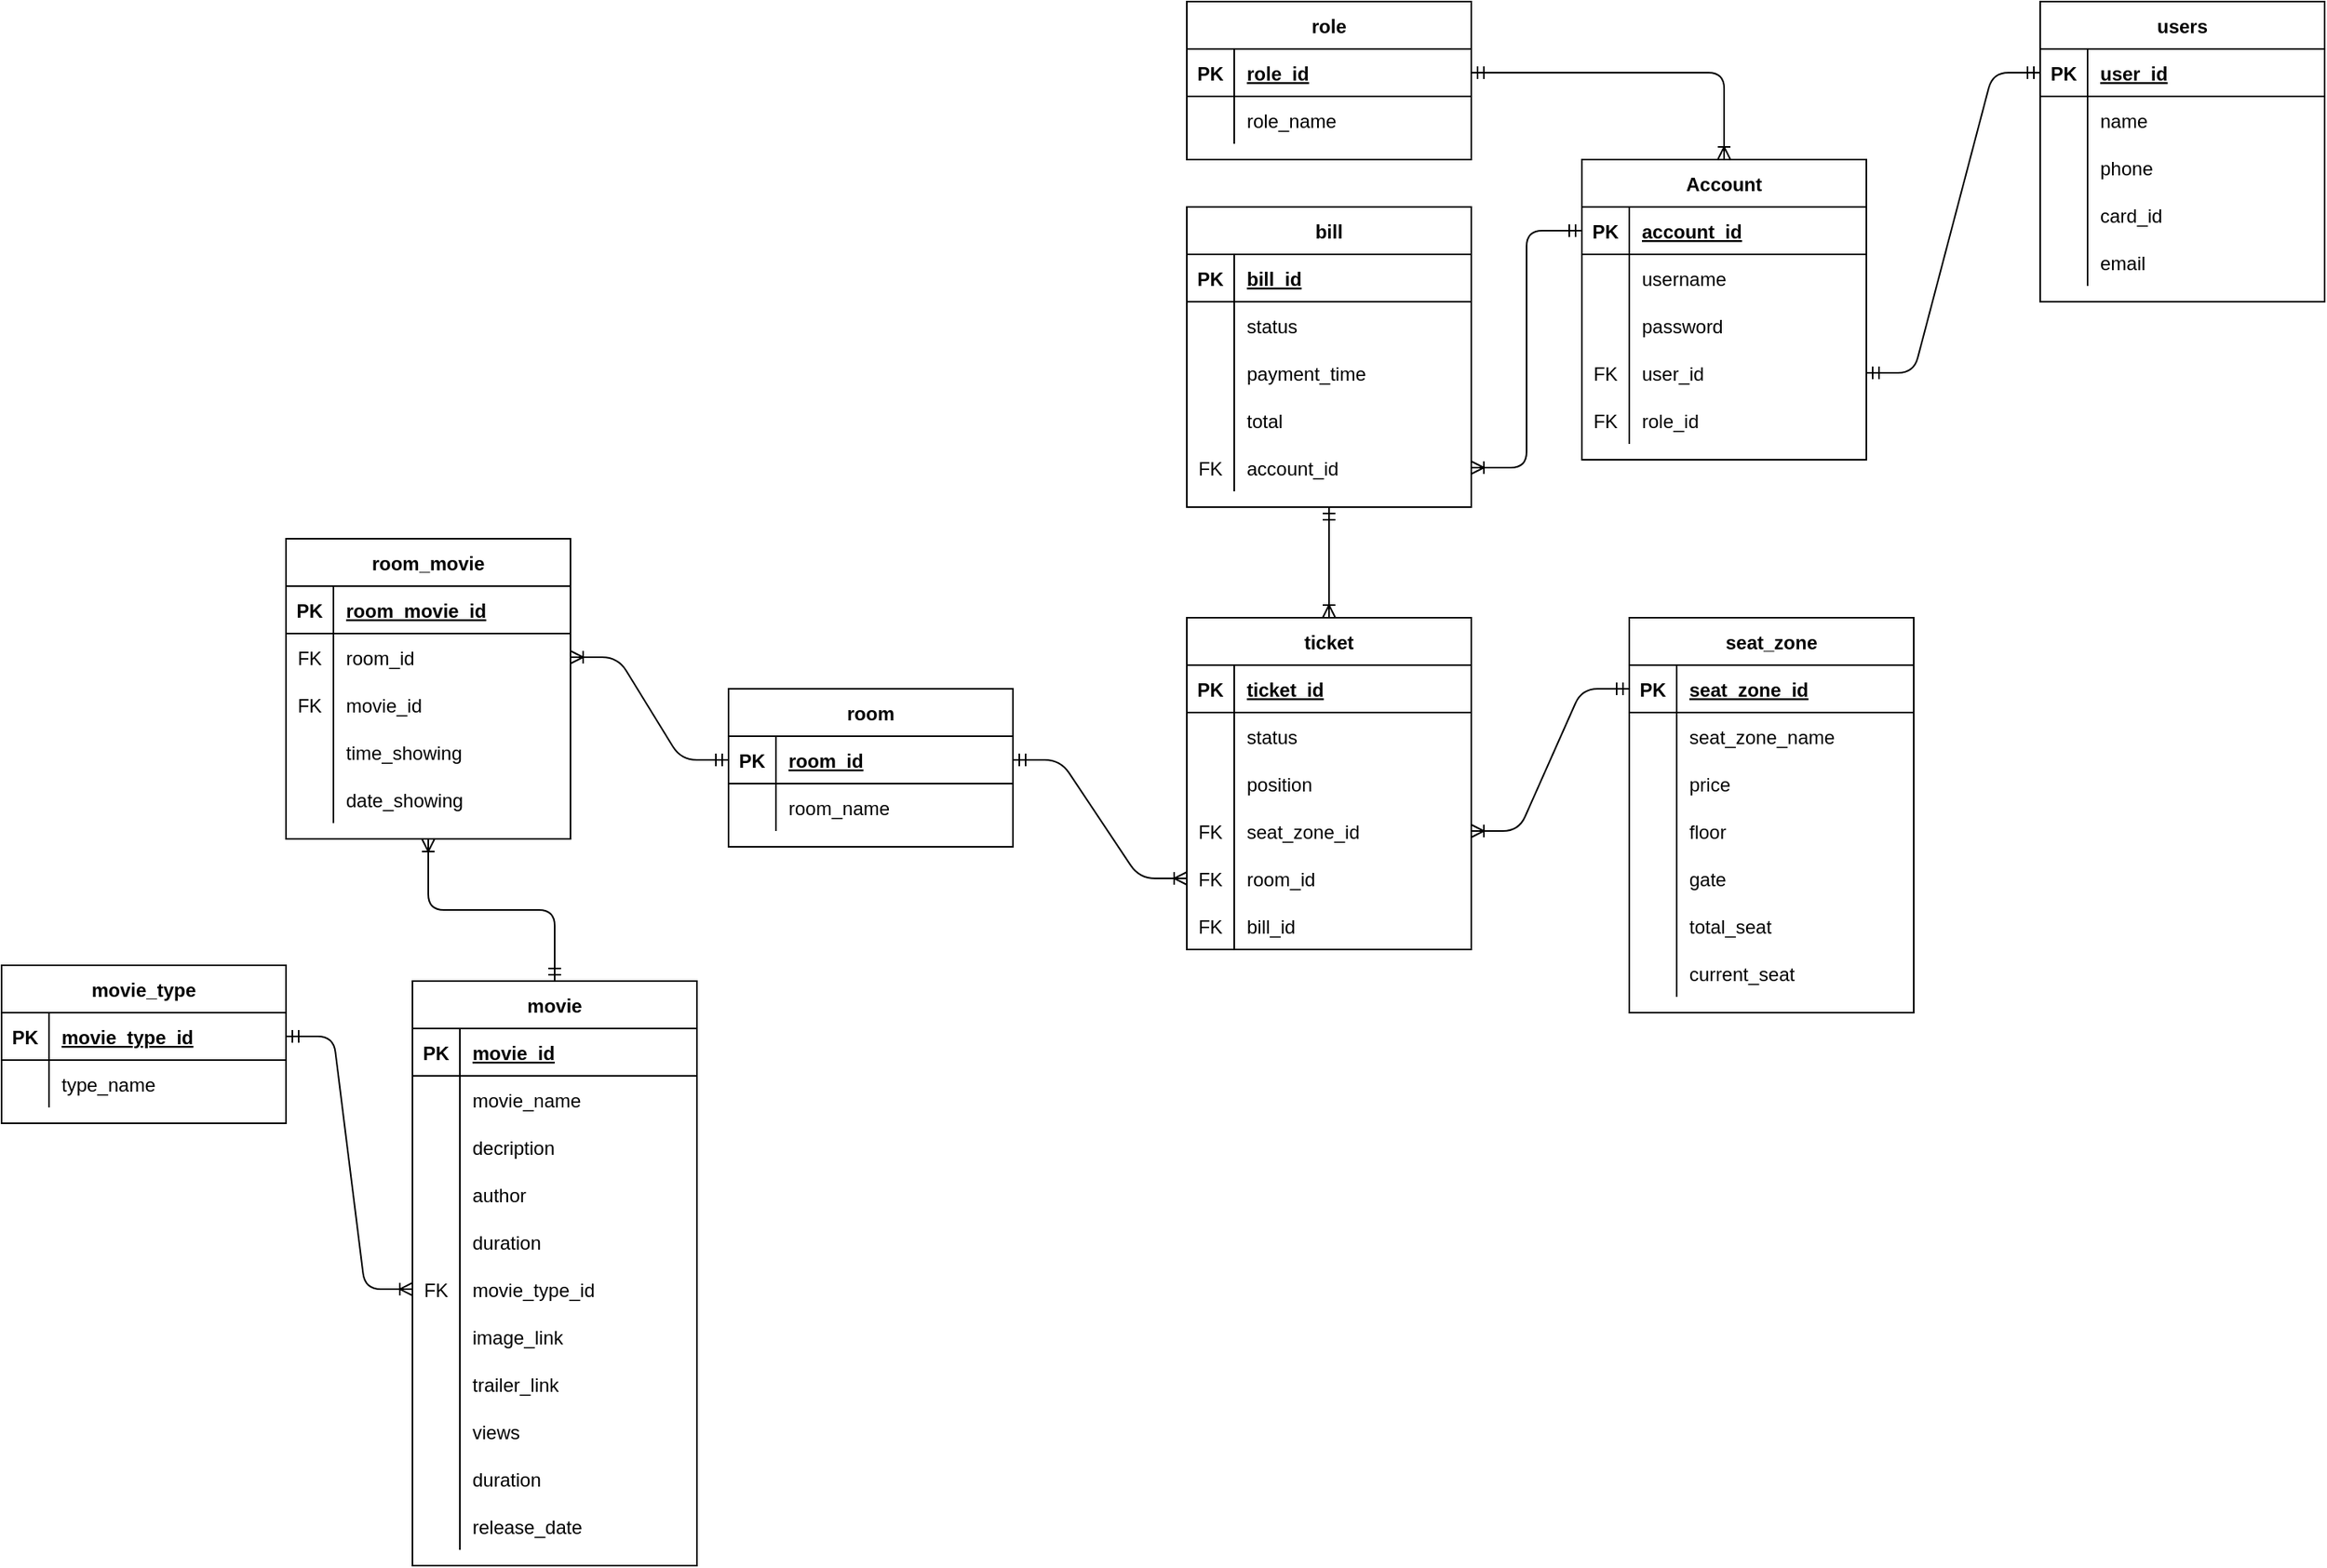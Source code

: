 <mxfile version="15.3.3" type="device"><diagram id="xOmMztRCmddSglODK2oC" name="Page-1"><mxGraphModel dx="2932" dy="1748" grid="1" gridSize="10" guides="1" tooltips="1" connect="1" arrows="1" fold="1" page="1" pageScale="1" pageWidth="827" pageHeight="1169" math="0" shadow="0"><root><mxCell id="0"/><mxCell id="1" parent="0"/><mxCell id="FkxK8zl2fIpJN4u4FaSf-1" value="Account" style="shape=table;startSize=30;container=1;collapsible=1;childLayout=tableLayout;fixedRows=1;rowLines=0;fontStyle=1;align=center;resizeLast=1;" parent="1" vertex="1"><mxGeometry x="90" y="-700" width="180" height="190" as="geometry"/></mxCell><mxCell id="FkxK8zl2fIpJN4u4FaSf-2" value="" style="shape=partialRectangle;collapsible=0;dropTarget=0;pointerEvents=0;fillColor=none;top=0;left=0;bottom=1;right=0;points=[[0,0.5],[1,0.5]];portConstraint=eastwest;" parent="FkxK8zl2fIpJN4u4FaSf-1" vertex="1"><mxGeometry y="30" width="180" height="30" as="geometry"/></mxCell><mxCell id="FkxK8zl2fIpJN4u4FaSf-3" value="PK" style="shape=partialRectangle;connectable=0;fillColor=none;top=0;left=0;bottom=0;right=0;fontStyle=1;overflow=hidden;" parent="FkxK8zl2fIpJN4u4FaSf-2" vertex="1"><mxGeometry width="30" height="30" as="geometry"><mxRectangle width="30" height="30" as="alternateBounds"/></mxGeometry></mxCell><mxCell id="FkxK8zl2fIpJN4u4FaSf-4" value="account_id" style="shape=partialRectangle;connectable=0;fillColor=none;top=0;left=0;bottom=0;right=0;align=left;spacingLeft=6;fontStyle=5;overflow=hidden;" parent="FkxK8zl2fIpJN4u4FaSf-2" vertex="1"><mxGeometry x="30" width="150" height="30" as="geometry"><mxRectangle width="150" height="30" as="alternateBounds"/></mxGeometry></mxCell><mxCell id="FkxK8zl2fIpJN4u4FaSf-5" value="" style="shape=partialRectangle;collapsible=0;dropTarget=0;pointerEvents=0;fillColor=none;top=0;left=0;bottom=0;right=0;points=[[0,0.5],[1,0.5]];portConstraint=eastwest;" parent="FkxK8zl2fIpJN4u4FaSf-1" vertex="1"><mxGeometry y="60" width="180" height="30" as="geometry"/></mxCell><mxCell id="FkxK8zl2fIpJN4u4FaSf-6" value="" style="shape=partialRectangle;connectable=0;fillColor=none;top=0;left=0;bottom=0;right=0;editable=1;overflow=hidden;" parent="FkxK8zl2fIpJN4u4FaSf-5" vertex="1"><mxGeometry width="30" height="30" as="geometry"><mxRectangle width="30" height="30" as="alternateBounds"/></mxGeometry></mxCell><mxCell id="FkxK8zl2fIpJN4u4FaSf-7" value="username" style="shape=partialRectangle;connectable=0;fillColor=none;top=0;left=0;bottom=0;right=0;align=left;spacingLeft=6;overflow=hidden;" parent="FkxK8zl2fIpJN4u4FaSf-5" vertex="1"><mxGeometry x="30" width="150" height="30" as="geometry"><mxRectangle width="150" height="30" as="alternateBounds"/></mxGeometry></mxCell><mxCell id="FkxK8zl2fIpJN4u4FaSf-8" value="" style="shape=partialRectangle;collapsible=0;dropTarget=0;pointerEvents=0;fillColor=none;top=0;left=0;bottom=0;right=0;points=[[0,0.5],[1,0.5]];portConstraint=eastwest;" parent="FkxK8zl2fIpJN4u4FaSf-1" vertex="1"><mxGeometry y="90" width="180" height="30" as="geometry"/></mxCell><mxCell id="FkxK8zl2fIpJN4u4FaSf-9" value="" style="shape=partialRectangle;connectable=0;fillColor=none;top=0;left=0;bottom=0;right=0;editable=1;overflow=hidden;" parent="FkxK8zl2fIpJN4u4FaSf-8" vertex="1"><mxGeometry width="30" height="30" as="geometry"><mxRectangle width="30" height="30" as="alternateBounds"/></mxGeometry></mxCell><mxCell id="FkxK8zl2fIpJN4u4FaSf-10" value="password" style="shape=partialRectangle;connectable=0;fillColor=none;top=0;left=0;bottom=0;right=0;align=left;spacingLeft=6;overflow=hidden;" parent="FkxK8zl2fIpJN4u4FaSf-8" vertex="1"><mxGeometry x="30" width="150" height="30" as="geometry"><mxRectangle width="150" height="30" as="alternateBounds"/></mxGeometry></mxCell><mxCell id="FkxK8zl2fIpJN4u4FaSf-11" value="" style="shape=partialRectangle;collapsible=0;dropTarget=0;pointerEvents=0;fillColor=none;top=0;left=0;bottom=0;right=0;points=[[0,0.5],[1,0.5]];portConstraint=eastwest;" parent="FkxK8zl2fIpJN4u4FaSf-1" vertex="1"><mxGeometry y="120" width="180" height="30" as="geometry"/></mxCell><mxCell id="FkxK8zl2fIpJN4u4FaSf-12" value="FK" style="shape=partialRectangle;connectable=0;fillColor=none;top=0;left=0;bottom=0;right=0;editable=1;overflow=hidden;" parent="FkxK8zl2fIpJN4u4FaSf-11" vertex="1"><mxGeometry width="30" height="30" as="geometry"><mxRectangle width="30" height="30" as="alternateBounds"/></mxGeometry></mxCell><mxCell id="FkxK8zl2fIpJN4u4FaSf-13" value="user_id" style="shape=partialRectangle;connectable=0;fillColor=none;top=0;left=0;bottom=0;right=0;align=left;spacingLeft=6;overflow=hidden;" parent="FkxK8zl2fIpJN4u4FaSf-11" vertex="1"><mxGeometry x="30" width="150" height="30" as="geometry"><mxRectangle width="150" height="30" as="alternateBounds"/></mxGeometry></mxCell><mxCell id="FkxK8zl2fIpJN4u4FaSf-51" value="" style="shape=partialRectangle;collapsible=0;dropTarget=0;pointerEvents=0;fillColor=none;top=0;left=0;bottom=0;right=0;points=[[0,0.5],[1,0.5]];portConstraint=eastwest;" parent="FkxK8zl2fIpJN4u4FaSf-1" vertex="1"><mxGeometry y="150" width="180" height="30" as="geometry"/></mxCell><mxCell id="FkxK8zl2fIpJN4u4FaSf-52" value="FK" style="shape=partialRectangle;connectable=0;fillColor=none;top=0;left=0;bottom=0;right=0;editable=1;overflow=hidden;" parent="FkxK8zl2fIpJN4u4FaSf-51" vertex="1"><mxGeometry width="30" height="30" as="geometry"><mxRectangle width="30" height="30" as="alternateBounds"/></mxGeometry></mxCell><mxCell id="FkxK8zl2fIpJN4u4FaSf-53" value="role_id" style="shape=partialRectangle;connectable=0;fillColor=none;top=0;left=0;bottom=0;right=0;align=left;spacingLeft=6;overflow=hidden;" parent="FkxK8zl2fIpJN4u4FaSf-51" vertex="1"><mxGeometry x="30" width="150" height="30" as="geometry"><mxRectangle width="150" height="30" as="alternateBounds"/></mxGeometry></mxCell><mxCell id="FkxK8zl2fIpJN4u4FaSf-14" value="users" style="shape=table;startSize=30;container=1;collapsible=1;childLayout=tableLayout;fixedRows=1;rowLines=0;fontStyle=1;align=center;resizeLast=1;" parent="1" vertex="1"><mxGeometry x="380" y="-800" width="180" height="190" as="geometry"/></mxCell><mxCell id="FkxK8zl2fIpJN4u4FaSf-15" value="" style="shape=partialRectangle;collapsible=0;dropTarget=0;pointerEvents=0;fillColor=none;top=0;left=0;bottom=1;right=0;points=[[0,0.5],[1,0.5]];portConstraint=eastwest;" parent="FkxK8zl2fIpJN4u4FaSf-14" vertex="1"><mxGeometry y="30" width="180" height="30" as="geometry"/></mxCell><mxCell id="FkxK8zl2fIpJN4u4FaSf-16" value="PK" style="shape=partialRectangle;connectable=0;fillColor=none;top=0;left=0;bottom=0;right=0;fontStyle=1;overflow=hidden;" parent="FkxK8zl2fIpJN4u4FaSf-15" vertex="1"><mxGeometry width="30" height="30" as="geometry"><mxRectangle width="30" height="30" as="alternateBounds"/></mxGeometry></mxCell><mxCell id="FkxK8zl2fIpJN4u4FaSf-17" value="user_id" style="shape=partialRectangle;connectable=0;fillColor=none;top=0;left=0;bottom=0;right=0;align=left;spacingLeft=6;fontStyle=5;overflow=hidden;" parent="FkxK8zl2fIpJN4u4FaSf-15" vertex="1"><mxGeometry x="30" width="150" height="30" as="geometry"><mxRectangle width="150" height="30" as="alternateBounds"/></mxGeometry></mxCell><mxCell id="FkxK8zl2fIpJN4u4FaSf-18" value="" style="shape=partialRectangle;collapsible=0;dropTarget=0;pointerEvents=0;fillColor=none;top=0;left=0;bottom=0;right=0;points=[[0,0.5],[1,0.5]];portConstraint=eastwest;" parent="FkxK8zl2fIpJN4u4FaSf-14" vertex="1"><mxGeometry y="60" width="180" height="30" as="geometry"/></mxCell><mxCell id="FkxK8zl2fIpJN4u4FaSf-19" value="" style="shape=partialRectangle;connectable=0;fillColor=none;top=0;left=0;bottom=0;right=0;editable=1;overflow=hidden;" parent="FkxK8zl2fIpJN4u4FaSf-18" vertex="1"><mxGeometry width="30" height="30" as="geometry"><mxRectangle width="30" height="30" as="alternateBounds"/></mxGeometry></mxCell><mxCell id="FkxK8zl2fIpJN4u4FaSf-20" value="name" style="shape=partialRectangle;connectable=0;fillColor=none;top=0;left=0;bottom=0;right=0;align=left;spacingLeft=6;overflow=hidden;" parent="FkxK8zl2fIpJN4u4FaSf-18" vertex="1"><mxGeometry x="30" width="150" height="30" as="geometry"><mxRectangle width="150" height="30" as="alternateBounds"/></mxGeometry></mxCell><mxCell id="FkxK8zl2fIpJN4u4FaSf-21" value="" style="shape=partialRectangle;collapsible=0;dropTarget=0;pointerEvents=0;fillColor=none;top=0;left=0;bottom=0;right=0;points=[[0,0.5],[1,0.5]];portConstraint=eastwest;" parent="FkxK8zl2fIpJN4u4FaSf-14" vertex="1"><mxGeometry y="90" width="180" height="30" as="geometry"/></mxCell><mxCell id="FkxK8zl2fIpJN4u4FaSf-22" value="" style="shape=partialRectangle;connectable=0;fillColor=none;top=0;left=0;bottom=0;right=0;editable=1;overflow=hidden;" parent="FkxK8zl2fIpJN4u4FaSf-21" vertex="1"><mxGeometry width="30" height="30" as="geometry"><mxRectangle width="30" height="30" as="alternateBounds"/></mxGeometry></mxCell><mxCell id="FkxK8zl2fIpJN4u4FaSf-23" value="phone" style="shape=partialRectangle;connectable=0;fillColor=none;top=0;left=0;bottom=0;right=0;align=left;spacingLeft=6;overflow=hidden;" parent="FkxK8zl2fIpJN4u4FaSf-21" vertex="1"><mxGeometry x="30" width="150" height="30" as="geometry"><mxRectangle width="150" height="30" as="alternateBounds"/></mxGeometry></mxCell><mxCell id="FkxK8zl2fIpJN4u4FaSf-24" value="" style="shape=partialRectangle;collapsible=0;dropTarget=0;pointerEvents=0;fillColor=none;top=0;left=0;bottom=0;right=0;points=[[0,0.5],[1,0.5]];portConstraint=eastwest;" parent="FkxK8zl2fIpJN4u4FaSf-14" vertex="1"><mxGeometry y="120" width="180" height="30" as="geometry"/></mxCell><mxCell id="FkxK8zl2fIpJN4u4FaSf-25" value="" style="shape=partialRectangle;connectable=0;fillColor=none;top=0;left=0;bottom=0;right=0;editable=1;overflow=hidden;" parent="FkxK8zl2fIpJN4u4FaSf-24" vertex="1"><mxGeometry width="30" height="30" as="geometry"><mxRectangle width="30" height="30" as="alternateBounds"/></mxGeometry></mxCell><mxCell id="FkxK8zl2fIpJN4u4FaSf-26" value="card_id" style="shape=partialRectangle;connectable=0;fillColor=none;top=0;left=0;bottom=0;right=0;align=left;spacingLeft=6;overflow=hidden;" parent="FkxK8zl2fIpJN4u4FaSf-24" vertex="1"><mxGeometry x="30" width="150" height="30" as="geometry"><mxRectangle width="150" height="30" as="alternateBounds"/></mxGeometry></mxCell><mxCell id="FkxK8zl2fIpJN4u4FaSf-27" value="" style="shape=partialRectangle;collapsible=0;dropTarget=0;pointerEvents=0;fillColor=none;top=0;left=0;bottom=0;right=0;points=[[0,0.5],[1,0.5]];portConstraint=eastwest;" parent="FkxK8zl2fIpJN4u4FaSf-14" vertex="1"><mxGeometry y="150" width="180" height="30" as="geometry"/></mxCell><mxCell id="FkxK8zl2fIpJN4u4FaSf-28" value="" style="shape=partialRectangle;connectable=0;fillColor=none;top=0;left=0;bottom=0;right=0;editable=1;overflow=hidden;" parent="FkxK8zl2fIpJN4u4FaSf-27" vertex="1"><mxGeometry width="30" height="30" as="geometry"><mxRectangle width="30" height="30" as="alternateBounds"/></mxGeometry></mxCell><mxCell id="FkxK8zl2fIpJN4u4FaSf-29" value="email" style="shape=partialRectangle;connectable=0;fillColor=none;top=0;left=0;bottom=0;right=0;align=left;spacingLeft=6;overflow=hidden;" parent="FkxK8zl2fIpJN4u4FaSf-27" vertex="1"><mxGeometry x="30" width="150" height="30" as="geometry"><mxRectangle width="150" height="30" as="alternateBounds"/></mxGeometry></mxCell><mxCell id="FkxK8zl2fIpJN4u4FaSf-36" value="role" style="shape=table;startSize=30;container=1;collapsible=1;childLayout=tableLayout;fixedRows=1;rowLines=0;fontStyle=1;align=center;resizeLast=1;" parent="1" vertex="1"><mxGeometry x="-160" y="-800" width="180" height="100" as="geometry"/></mxCell><mxCell id="FkxK8zl2fIpJN4u4FaSf-37" value="" style="shape=partialRectangle;collapsible=0;dropTarget=0;pointerEvents=0;fillColor=none;top=0;left=0;bottom=1;right=0;points=[[0,0.5],[1,0.5]];portConstraint=eastwest;" parent="FkxK8zl2fIpJN4u4FaSf-36" vertex="1"><mxGeometry y="30" width="180" height="30" as="geometry"/></mxCell><mxCell id="FkxK8zl2fIpJN4u4FaSf-38" value="PK" style="shape=partialRectangle;connectable=0;fillColor=none;top=0;left=0;bottom=0;right=0;fontStyle=1;overflow=hidden;" parent="FkxK8zl2fIpJN4u4FaSf-37" vertex="1"><mxGeometry width="30" height="30" as="geometry"><mxRectangle width="30" height="30" as="alternateBounds"/></mxGeometry></mxCell><mxCell id="FkxK8zl2fIpJN4u4FaSf-39" value="role_id" style="shape=partialRectangle;connectable=0;fillColor=none;top=0;left=0;bottom=0;right=0;align=left;spacingLeft=6;fontStyle=5;overflow=hidden;" parent="FkxK8zl2fIpJN4u4FaSf-37" vertex="1"><mxGeometry x="30" width="150" height="30" as="geometry"><mxRectangle width="150" height="30" as="alternateBounds"/></mxGeometry></mxCell><mxCell id="FkxK8zl2fIpJN4u4FaSf-40" value="" style="shape=partialRectangle;collapsible=0;dropTarget=0;pointerEvents=0;fillColor=none;top=0;left=0;bottom=0;right=0;points=[[0,0.5],[1,0.5]];portConstraint=eastwest;" parent="FkxK8zl2fIpJN4u4FaSf-36" vertex="1"><mxGeometry y="60" width="180" height="30" as="geometry"/></mxCell><mxCell id="FkxK8zl2fIpJN4u4FaSf-41" value="" style="shape=partialRectangle;connectable=0;fillColor=none;top=0;left=0;bottom=0;right=0;editable=1;overflow=hidden;" parent="FkxK8zl2fIpJN4u4FaSf-40" vertex="1"><mxGeometry width="30" height="30" as="geometry"><mxRectangle width="30" height="30" as="alternateBounds"/></mxGeometry></mxCell><mxCell id="FkxK8zl2fIpJN4u4FaSf-42" value="role_name" style="shape=partialRectangle;connectable=0;fillColor=none;top=0;left=0;bottom=0;right=0;align=left;spacingLeft=6;overflow=hidden;" parent="FkxK8zl2fIpJN4u4FaSf-40" vertex="1"><mxGeometry x="30" width="150" height="30" as="geometry"><mxRectangle width="150" height="30" as="alternateBounds"/></mxGeometry></mxCell><mxCell id="FkxK8zl2fIpJN4u4FaSf-49" value="" style="edgeStyle=entityRelationEdgeStyle;fontSize=12;html=1;endArrow=ERmandOne;startArrow=ERmandOne;exitX=1;exitY=0.5;exitDx=0;exitDy=0;entryX=0;entryY=0.5;entryDx=0;entryDy=0;" parent="1" source="FkxK8zl2fIpJN4u4FaSf-11" target="FkxK8zl2fIpJN4u4FaSf-15" edge="1"><mxGeometry width="100" height="100" relative="1" as="geometry"><mxPoint x="360" y="-430" as="sourcePoint"/><mxPoint x="460" y="-530" as="targetPoint"/></mxGeometry></mxCell><mxCell id="FkxK8zl2fIpJN4u4FaSf-50" value="" style="edgeStyle=orthogonalEdgeStyle;fontSize=12;html=1;endArrow=ERoneToMany;startArrow=ERmandOne;exitX=1;exitY=0.5;exitDx=0;exitDy=0;entryX=0.5;entryY=0;entryDx=0;entryDy=0;" parent="1" source="FkxK8zl2fIpJN4u4FaSf-37" target="FkxK8zl2fIpJN4u4FaSf-1" edge="1"><mxGeometry width="100" height="100" relative="1" as="geometry"><mxPoint x="360" y="-430" as="sourcePoint"/><mxPoint x="240" y="-470" as="targetPoint"/></mxGeometry></mxCell><mxCell id="FkxK8zl2fIpJN4u4FaSf-54" value="ticket" style="shape=table;startSize=30;container=1;collapsible=1;childLayout=tableLayout;fixedRows=1;rowLines=0;fontStyle=1;align=center;resizeLast=1;" parent="1" vertex="1"><mxGeometry x="-160" y="-410" width="180" height="210" as="geometry"/></mxCell><mxCell id="FkxK8zl2fIpJN4u4FaSf-55" value="" style="shape=partialRectangle;collapsible=0;dropTarget=0;pointerEvents=0;fillColor=none;top=0;left=0;bottom=1;right=0;points=[[0,0.5],[1,0.5]];portConstraint=eastwest;" parent="FkxK8zl2fIpJN4u4FaSf-54" vertex="1"><mxGeometry y="30" width="180" height="30" as="geometry"/></mxCell><mxCell id="FkxK8zl2fIpJN4u4FaSf-56" value="PK" style="shape=partialRectangle;connectable=0;fillColor=none;top=0;left=0;bottom=0;right=0;fontStyle=1;overflow=hidden;" parent="FkxK8zl2fIpJN4u4FaSf-55" vertex="1"><mxGeometry width="30" height="30" as="geometry"><mxRectangle width="30" height="30" as="alternateBounds"/></mxGeometry></mxCell><mxCell id="FkxK8zl2fIpJN4u4FaSf-57" value="ticket_id" style="shape=partialRectangle;connectable=0;fillColor=none;top=0;left=0;bottom=0;right=0;align=left;spacingLeft=6;fontStyle=5;overflow=hidden;" parent="FkxK8zl2fIpJN4u4FaSf-55" vertex="1"><mxGeometry x="30" width="150" height="30" as="geometry"><mxRectangle width="150" height="30" as="alternateBounds"/></mxGeometry></mxCell><mxCell id="FkxK8zl2fIpJN4u4FaSf-76" value="" style="shape=partialRectangle;collapsible=0;dropTarget=0;pointerEvents=0;fillColor=none;top=0;left=0;bottom=0;right=0;points=[[0,0.5],[1,0.5]];portConstraint=eastwest;" parent="FkxK8zl2fIpJN4u4FaSf-54" vertex="1"><mxGeometry y="60" width="180" height="30" as="geometry"/></mxCell><mxCell id="FkxK8zl2fIpJN4u4FaSf-77" value="" style="shape=partialRectangle;connectable=0;fillColor=none;top=0;left=0;bottom=0;right=0;editable=1;overflow=hidden;" parent="FkxK8zl2fIpJN4u4FaSf-76" vertex="1"><mxGeometry width="30" height="30" as="geometry"><mxRectangle width="30" height="30" as="alternateBounds"/></mxGeometry></mxCell><mxCell id="FkxK8zl2fIpJN4u4FaSf-78" value="status" style="shape=partialRectangle;connectable=0;fillColor=none;top=0;left=0;bottom=0;right=0;align=left;spacingLeft=6;overflow=hidden;" parent="FkxK8zl2fIpJN4u4FaSf-76" vertex="1"><mxGeometry x="30" width="150" height="30" as="geometry"><mxRectangle width="150" height="30" as="alternateBounds"/></mxGeometry></mxCell><mxCell id="e82KjsLHFZJ4X0AuKnfO-4" value="" style="shape=partialRectangle;collapsible=0;dropTarget=0;pointerEvents=0;fillColor=none;top=0;left=0;bottom=0;right=0;points=[[0,0.5],[1,0.5]];portConstraint=eastwest;" parent="FkxK8zl2fIpJN4u4FaSf-54" vertex="1"><mxGeometry y="90" width="180" height="30" as="geometry"/></mxCell><mxCell id="e82KjsLHFZJ4X0AuKnfO-5" value="" style="shape=partialRectangle;connectable=0;fillColor=none;top=0;left=0;bottom=0;right=0;editable=1;overflow=hidden;" parent="e82KjsLHFZJ4X0AuKnfO-4" vertex="1"><mxGeometry width="30" height="30" as="geometry"><mxRectangle width="30" height="30" as="alternateBounds"/></mxGeometry></mxCell><mxCell id="e82KjsLHFZJ4X0AuKnfO-6" value="position" style="shape=partialRectangle;connectable=0;fillColor=none;top=0;left=0;bottom=0;right=0;align=left;spacingLeft=6;overflow=hidden;" parent="e82KjsLHFZJ4X0AuKnfO-4" vertex="1"><mxGeometry x="30" width="150" height="30" as="geometry"><mxRectangle width="150" height="30" as="alternateBounds"/></mxGeometry></mxCell><mxCell id="FkxK8zl2fIpJN4u4FaSf-79" value="" style="shape=partialRectangle;collapsible=0;dropTarget=0;pointerEvents=0;fillColor=none;top=0;left=0;bottom=0;right=0;points=[[0,0.5],[1,0.5]];portConstraint=eastwest;" parent="FkxK8zl2fIpJN4u4FaSf-54" vertex="1"><mxGeometry y="120" width="180" height="30" as="geometry"/></mxCell><mxCell id="FkxK8zl2fIpJN4u4FaSf-80" value="FK" style="shape=partialRectangle;connectable=0;fillColor=none;top=0;left=0;bottom=0;right=0;editable=1;overflow=hidden;" parent="FkxK8zl2fIpJN4u4FaSf-79" vertex="1"><mxGeometry width="30" height="30" as="geometry"><mxRectangle width="30" height="30" as="alternateBounds"/></mxGeometry></mxCell><mxCell id="FkxK8zl2fIpJN4u4FaSf-81" value="seat_zone_id" style="shape=partialRectangle;connectable=0;fillColor=none;top=0;left=0;bottom=0;right=0;align=left;spacingLeft=6;overflow=hidden;" parent="FkxK8zl2fIpJN4u4FaSf-79" vertex="1"><mxGeometry x="30" width="150" height="30" as="geometry"><mxRectangle width="150" height="30" as="alternateBounds"/></mxGeometry></mxCell><mxCell id="FkxK8zl2fIpJN4u4FaSf-194" value="" style="shape=partialRectangle;collapsible=0;dropTarget=0;pointerEvents=0;fillColor=none;top=0;left=0;bottom=0;right=0;points=[[0,0.5],[1,0.5]];portConstraint=eastwest;" parent="FkxK8zl2fIpJN4u4FaSf-54" vertex="1"><mxGeometry y="150" width="180" height="30" as="geometry"/></mxCell><mxCell id="FkxK8zl2fIpJN4u4FaSf-195" value="FK" style="shape=partialRectangle;connectable=0;fillColor=none;top=0;left=0;bottom=0;right=0;editable=1;overflow=hidden;" parent="FkxK8zl2fIpJN4u4FaSf-194" vertex="1"><mxGeometry width="30" height="30" as="geometry"><mxRectangle width="30" height="30" as="alternateBounds"/></mxGeometry></mxCell><mxCell id="FkxK8zl2fIpJN4u4FaSf-196" value="room_id" style="shape=partialRectangle;connectable=0;fillColor=none;top=0;left=0;bottom=0;right=0;align=left;spacingLeft=6;overflow=hidden;" parent="FkxK8zl2fIpJN4u4FaSf-194" vertex="1"><mxGeometry x="30" width="150" height="30" as="geometry"><mxRectangle width="150" height="30" as="alternateBounds"/></mxGeometry></mxCell><mxCell id="FkxK8zl2fIpJN4u4FaSf-242" value="" style="shape=partialRectangle;collapsible=0;dropTarget=0;pointerEvents=0;fillColor=none;top=0;left=0;bottom=0;right=0;points=[[0,0.5],[1,0.5]];portConstraint=eastwest;" parent="FkxK8zl2fIpJN4u4FaSf-54" vertex="1"><mxGeometry y="180" width="180" height="30" as="geometry"/></mxCell><mxCell id="FkxK8zl2fIpJN4u4FaSf-243" value="FK" style="shape=partialRectangle;connectable=0;fillColor=none;top=0;left=0;bottom=0;right=0;editable=1;overflow=hidden;" parent="FkxK8zl2fIpJN4u4FaSf-242" vertex="1"><mxGeometry width="30" height="30" as="geometry"><mxRectangle width="30" height="30" as="alternateBounds"/></mxGeometry></mxCell><mxCell id="FkxK8zl2fIpJN4u4FaSf-244" value="bill_id" style="shape=partialRectangle;connectable=0;fillColor=none;top=0;left=0;bottom=0;right=0;align=left;spacingLeft=6;overflow=hidden;" parent="FkxK8zl2fIpJN4u4FaSf-242" vertex="1"><mxGeometry x="30" width="150" height="30" as="geometry"><mxRectangle width="150" height="30" as="alternateBounds"/></mxGeometry></mxCell><mxCell id="FkxK8zl2fIpJN4u4FaSf-99" value="seat_zone" style="shape=table;startSize=30;container=1;collapsible=1;childLayout=tableLayout;fixedRows=1;rowLines=0;fontStyle=1;align=center;resizeLast=1;" parent="1" vertex="1"><mxGeometry x="120" y="-410" width="180" height="250" as="geometry"/></mxCell><mxCell id="FkxK8zl2fIpJN4u4FaSf-100" value="" style="shape=partialRectangle;collapsible=0;dropTarget=0;pointerEvents=0;fillColor=none;top=0;left=0;bottom=1;right=0;points=[[0,0.5],[1,0.5]];portConstraint=eastwest;" parent="FkxK8zl2fIpJN4u4FaSf-99" vertex="1"><mxGeometry y="30" width="180" height="30" as="geometry"/></mxCell><mxCell id="FkxK8zl2fIpJN4u4FaSf-101" value="PK" style="shape=partialRectangle;connectable=0;fillColor=none;top=0;left=0;bottom=0;right=0;fontStyle=1;overflow=hidden;" parent="FkxK8zl2fIpJN4u4FaSf-100" vertex="1"><mxGeometry width="30" height="30" as="geometry"><mxRectangle width="30" height="30" as="alternateBounds"/></mxGeometry></mxCell><mxCell id="FkxK8zl2fIpJN4u4FaSf-102" value="seat_zone_id" style="shape=partialRectangle;connectable=0;fillColor=none;top=0;left=0;bottom=0;right=0;align=left;spacingLeft=6;fontStyle=5;overflow=hidden;" parent="FkxK8zl2fIpJN4u4FaSf-100" vertex="1"><mxGeometry x="30" width="150" height="30" as="geometry"><mxRectangle width="150" height="30" as="alternateBounds"/></mxGeometry></mxCell><mxCell id="FkxK8zl2fIpJN4u4FaSf-103" value="" style="shape=partialRectangle;collapsible=0;dropTarget=0;pointerEvents=0;fillColor=none;top=0;left=0;bottom=0;right=0;points=[[0,0.5],[1,0.5]];portConstraint=eastwest;" parent="FkxK8zl2fIpJN4u4FaSf-99" vertex="1"><mxGeometry y="60" width="180" height="30" as="geometry"/></mxCell><mxCell id="FkxK8zl2fIpJN4u4FaSf-104" value="" style="shape=partialRectangle;connectable=0;fillColor=none;top=0;left=0;bottom=0;right=0;editable=1;overflow=hidden;" parent="FkxK8zl2fIpJN4u4FaSf-103" vertex="1"><mxGeometry width="30" height="30" as="geometry"><mxRectangle width="30" height="30" as="alternateBounds"/></mxGeometry></mxCell><mxCell id="FkxK8zl2fIpJN4u4FaSf-105" value="seat_zone_name" style="shape=partialRectangle;connectable=0;fillColor=none;top=0;left=0;bottom=0;right=0;align=left;spacingLeft=6;overflow=hidden;" parent="FkxK8zl2fIpJN4u4FaSf-103" vertex="1"><mxGeometry x="30" width="150" height="30" as="geometry"><mxRectangle width="150" height="30" as="alternateBounds"/></mxGeometry></mxCell><mxCell id="FkxK8zl2fIpJN4u4FaSf-134" value="" style="shape=partialRectangle;collapsible=0;dropTarget=0;pointerEvents=0;fillColor=none;top=0;left=0;bottom=0;right=0;points=[[0,0.5],[1,0.5]];portConstraint=eastwest;" parent="FkxK8zl2fIpJN4u4FaSf-99" vertex="1"><mxGeometry y="90" width="180" height="30" as="geometry"/></mxCell><mxCell id="FkxK8zl2fIpJN4u4FaSf-135" value="" style="shape=partialRectangle;connectable=0;fillColor=none;top=0;left=0;bottom=0;right=0;editable=1;overflow=hidden;" parent="FkxK8zl2fIpJN4u4FaSf-134" vertex="1"><mxGeometry width="30" height="30" as="geometry"><mxRectangle width="30" height="30" as="alternateBounds"/></mxGeometry></mxCell><mxCell id="FkxK8zl2fIpJN4u4FaSf-136" value="price" style="shape=partialRectangle;connectable=0;fillColor=none;top=0;left=0;bottom=0;right=0;align=left;spacingLeft=6;overflow=hidden;" parent="FkxK8zl2fIpJN4u4FaSf-134" vertex="1"><mxGeometry x="30" width="150" height="30" as="geometry"><mxRectangle width="150" height="30" as="alternateBounds"/></mxGeometry></mxCell><mxCell id="FkxK8zl2fIpJN4u4FaSf-137" value="" style="shape=partialRectangle;collapsible=0;dropTarget=0;pointerEvents=0;fillColor=none;top=0;left=0;bottom=0;right=0;points=[[0,0.5],[1,0.5]];portConstraint=eastwest;" parent="FkxK8zl2fIpJN4u4FaSf-99" vertex="1"><mxGeometry y="120" width="180" height="30" as="geometry"/></mxCell><mxCell id="FkxK8zl2fIpJN4u4FaSf-138" value="" style="shape=partialRectangle;connectable=0;fillColor=none;top=0;left=0;bottom=0;right=0;editable=1;overflow=hidden;" parent="FkxK8zl2fIpJN4u4FaSf-137" vertex="1"><mxGeometry width="30" height="30" as="geometry"><mxRectangle width="30" height="30" as="alternateBounds"/></mxGeometry></mxCell><mxCell id="FkxK8zl2fIpJN4u4FaSf-139" value="floor" style="shape=partialRectangle;connectable=0;fillColor=none;top=0;left=0;bottom=0;right=0;align=left;spacingLeft=6;overflow=hidden;" parent="FkxK8zl2fIpJN4u4FaSf-137" vertex="1"><mxGeometry x="30" width="150" height="30" as="geometry"><mxRectangle width="150" height="30" as="alternateBounds"/></mxGeometry></mxCell><mxCell id="FkxK8zl2fIpJN4u4FaSf-140" value="" style="shape=partialRectangle;collapsible=0;dropTarget=0;pointerEvents=0;fillColor=none;top=0;left=0;bottom=0;right=0;points=[[0,0.5],[1,0.5]];portConstraint=eastwest;" parent="FkxK8zl2fIpJN4u4FaSf-99" vertex="1"><mxGeometry y="150" width="180" height="30" as="geometry"/></mxCell><mxCell id="FkxK8zl2fIpJN4u4FaSf-141" value="" style="shape=partialRectangle;connectable=0;fillColor=none;top=0;left=0;bottom=0;right=0;editable=1;overflow=hidden;" parent="FkxK8zl2fIpJN4u4FaSf-140" vertex="1"><mxGeometry width="30" height="30" as="geometry"><mxRectangle width="30" height="30" as="alternateBounds"/></mxGeometry></mxCell><mxCell id="FkxK8zl2fIpJN4u4FaSf-142" value="gate" style="shape=partialRectangle;connectable=0;fillColor=none;top=0;left=0;bottom=0;right=0;align=left;spacingLeft=6;overflow=hidden;" parent="FkxK8zl2fIpJN4u4FaSf-140" vertex="1"><mxGeometry x="30" width="150" height="30" as="geometry"><mxRectangle width="150" height="30" as="alternateBounds"/></mxGeometry></mxCell><mxCell id="FkxK8zl2fIpJN4u4FaSf-143" value="" style="shape=partialRectangle;collapsible=0;dropTarget=0;pointerEvents=0;fillColor=none;top=0;left=0;bottom=0;right=0;points=[[0,0.5],[1,0.5]];portConstraint=eastwest;" parent="FkxK8zl2fIpJN4u4FaSf-99" vertex="1"><mxGeometry y="180" width="180" height="30" as="geometry"/></mxCell><mxCell id="FkxK8zl2fIpJN4u4FaSf-144" value="" style="shape=partialRectangle;connectable=0;fillColor=none;top=0;left=0;bottom=0;right=0;editable=1;overflow=hidden;" parent="FkxK8zl2fIpJN4u4FaSf-143" vertex="1"><mxGeometry width="30" height="30" as="geometry"><mxRectangle width="30" height="30" as="alternateBounds"/></mxGeometry></mxCell><mxCell id="FkxK8zl2fIpJN4u4FaSf-145" value="total_seat" style="shape=partialRectangle;connectable=0;fillColor=none;top=0;left=0;bottom=0;right=0;align=left;spacingLeft=6;overflow=hidden;" parent="FkxK8zl2fIpJN4u4FaSf-143" vertex="1"><mxGeometry x="30" width="150" height="30" as="geometry"><mxRectangle width="150" height="30" as="alternateBounds"/></mxGeometry></mxCell><mxCell id="FkxK8zl2fIpJN4u4FaSf-146" value="" style="shape=partialRectangle;collapsible=0;dropTarget=0;pointerEvents=0;fillColor=none;top=0;left=0;bottom=0;right=0;points=[[0,0.5],[1,0.5]];portConstraint=eastwest;" parent="FkxK8zl2fIpJN4u4FaSf-99" vertex="1"><mxGeometry y="210" width="180" height="30" as="geometry"/></mxCell><mxCell id="FkxK8zl2fIpJN4u4FaSf-147" value="" style="shape=partialRectangle;connectable=0;fillColor=none;top=0;left=0;bottom=0;right=0;editable=1;overflow=hidden;" parent="FkxK8zl2fIpJN4u4FaSf-146" vertex="1"><mxGeometry width="30" height="30" as="geometry"><mxRectangle width="30" height="30" as="alternateBounds"/></mxGeometry></mxCell><mxCell id="FkxK8zl2fIpJN4u4FaSf-148" value="current_seat" style="shape=partialRectangle;connectable=0;fillColor=none;top=0;left=0;bottom=0;right=0;align=left;spacingLeft=6;overflow=hidden;" parent="FkxK8zl2fIpJN4u4FaSf-146" vertex="1"><mxGeometry x="30" width="150" height="30" as="geometry"><mxRectangle width="150" height="30" as="alternateBounds"/></mxGeometry></mxCell><mxCell id="FkxK8zl2fIpJN4u4FaSf-153" value="movie" style="shape=table;startSize=30;container=1;collapsible=1;childLayout=tableLayout;fixedRows=1;rowLines=0;fontStyle=1;align=center;resizeLast=1;" parent="1" vertex="1"><mxGeometry x="-650" y="-180" width="180" height="370" as="geometry"/></mxCell><mxCell id="FkxK8zl2fIpJN4u4FaSf-154" value="" style="shape=partialRectangle;collapsible=0;dropTarget=0;pointerEvents=0;fillColor=none;top=0;left=0;bottom=1;right=0;points=[[0,0.5],[1,0.5]];portConstraint=eastwest;" parent="FkxK8zl2fIpJN4u4FaSf-153" vertex="1"><mxGeometry y="30" width="180" height="30" as="geometry"/></mxCell><mxCell id="FkxK8zl2fIpJN4u4FaSf-155" value="PK" style="shape=partialRectangle;connectable=0;fillColor=none;top=0;left=0;bottom=0;right=0;fontStyle=1;overflow=hidden;" parent="FkxK8zl2fIpJN4u4FaSf-154" vertex="1"><mxGeometry width="30" height="30" as="geometry"><mxRectangle width="30" height="30" as="alternateBounds"/></mxGeometry></mxCell><mxCell id="FkxK8zl2fIpJN4u4FaSf-156" value="movie_id" style="shape=partialRectangle;connectable=0;fillColor=none;top=0;left=0;bottom=0;right=0;align=left;spacingLeft=6;fontStyle=5;overflow=hidden;" parent="FkxK8zl2fIpJN4u4FaSf-154" vertex="1"><mxGeometry x="30" width="150" height="30" as="geometry"><mxRectangle width="150" height="30" as="alternateBounds"/></mxGeometry></mxCell><mxCell id="FkxK8zl2fIpJN4u4FaSf-157" value="" style="shape=partialRectangle;collapsible=0;dropTarget=0;pointerEvents=0;fillColor=none;top=0;left=0;bottom=0;right=0;points=[[0,0.5],[1,0.5]];portConstraint=eastwest;" parent="FkxK8zl2fIpJN4u4FaSf-153" vertex="1"><mxGeometry y="60" width="180" height="30" as="geometry"/></mxCell><mxCell id="FkxK8zl2fIpJN4u4FaSf-158" value="" style="shape=partialRectangle;connectable=0;fillColor=none;top=0;left=0;bottom=0;right=0;editable=1;overflow=hidden;" parent="FkxK8zl2fIpJN4u4FaSf-157" vertex="1"><mxGeometry width="30" height="30" as="geometry"><mxRectangle width="30" height="30" as="alternateBounds"/></mxGeometry></mxCell><mxCell id="FkxK8zl2fIpJN4u4FaSf-159" value="movie_name" style="shape=partialRectangle;connectable=0;fillColor=none;top=0;left=0;bottom=0;right=0;align=left;spacingLeft=6;overflow=hidden;" parent="FkxK8zl2fIpJN4u4FaSf-157" vertex="1"><mxGeometry x="30" width="150" height="30" as="geometry"><mxRectangle width="150" height="30" as="alternateBounds"/></mxGeometry></mxCell><mxCell id="FkxK8zl2fIpJN4u4FaSf-160" value="" style="shape=partialRectangle;collapsible=0;dropTarget=0;pointerEvents=0;fillColor=none;top=0;left=0;bottom=0;right=0;points=[[0,0.5],[1,0.5]];portConstraint=eastwest;" parent="FkxK8zl2fIpJN4u4FaSf-153" vertex="1"><mxGeometry y="90" width="180" height="30" as="geometry"/></mxCell><mxCell id="FkxK8zl2fIpJN4u4FaSf-161" value="" style="shape=partialRectangle;connectable=0;fillColor=none;top=0;left=0;bottom=0;right=0;editable=1;overflow=hidden;" parent="FkxK8zl2fIpJN4u4FaSf-160" vertex="1"><mxGeometry width="30" height="30" as="geometry"><mxRectangle width="30" height="30" as="alternateBounds"/></mxGeometry></mxCell><mxCell id="FkxK8zl2fIpJN4u4FaSf-162" value="decription" style="shape=partialRectangle;connectable=0;fillColor=none;top=0;left=0;bottom=0;right=0;align=left;spacingLeft=6;overflow=hidden;" parent="FkxK8zl2fIpJN4u4FaSf-160" vertex="1"><mxGeometry x="30" width="150" height="30" as="geometry"><mxRectangle width="150" height="30" as="alternateBounds"/></mxGeometry></mxCell><mxCell id="FkxK8zl2fIpJN4u4FaSf-163" value="" style="shape=partialRectangle;collapsible=0;dropTarget=0;pointerEvents=0;fillColor=none;top=0;left=0;bottom=0;right=0;points=[[0,0.5],[1,0.5]];portConstraint=eastwest;" parent="FkxK8zl2fIpJN4u4FaSf-153" vertex="1"><mxGeometry y="120" width="180" height="30" as="geometry"/></mxCell><mxCell id="FkxK8zl2fIpJN4u4FaSf-164" value="" style="shape=partialRectangle;connectable=0;fillColor=none;top=0;left=0;bottom=0;right=0;editable=1;overflow=hidden;" parent="FkxK8zl2fIpJN4u4FaSf-163" vertex="1"><mxGeometry width="30" height="30" as="geometry"><mxRectangle width="30" height="30" as="alternateBounds"/></mxGeometry></mxCell><mxCell id="FkxK8zl2fIpJN4u4FaSf-165" value="author" style="shape=partialRectangle;connectable=0;fillColor=none;top=0;left=0;bottom=0;right=0;align=left;spacingLeft=6;overflow=hidden;" parent="FkxK8zl2fIpJN4u4FaSf-163" vertex="1"><mxGeometry x="30" width="150" height="30" as="geometry"><mxRectangle width="150" height="30" as="alternateBounds"/></mxGeometry></mxCell><mxCell id="FkxK8zl2fIpJN4u4FaSf-167" value="" style="shape=partialRectangle;collapsible=0;dropTarget=0;pointerEvents=0;fillColor=none;top=0;left=0;bottom=0;right=0;points=[[0,0.5],[1,0.5]];portConstraint=eastwest;" parent="FkxK8zl2fIpJN4u4FaSf-153" vertex="1"><mxGeometry y="150" width="180" height="30" as="geometry"/></mxCell><mxCell id="FkxK8zl2fIpJN4u4FaSf-168" value="" style="shape=partialRectangle;connectable=0;fillColor=none;top=0;left=0;bottom=0;right=0;editable=1;overflow=hidden;" parent="FkxK8zl2fIpJN4u4FaSf-167" vertex="1"><mxGeometry width="30" height="30" as="geometry"><mxRectangle width="30" height="30" as="alternateBounds"/></mxGeometry></mxCell><mxCell id="FkxK8zl2fIpJN4u4FaSf-169" value="duration" style="shape=partialRectangle;connectable=0;fillColor=none;top=0;left=0;bottom=0;right=0;align=left;spacingLeft=6;overflow=hidden;" parent="FkxK8zl2fIpJN4u4FaSf-167" vertex="1"><mxGeometry x="30" width="150" height="30" as="geometry"><mxRectangle width="150" height="30" as="alternateBounds"/></mxGeometry></mxCell><mxCell id="FkxK8zl2fIpJN4u4FaSf-170" value="" style="shape=partialRectangle;collapsible=0;dropTarget=0;pointerEvents=0;fillColor=none;top=0;left=0;bottom=0;right=0;points=[[0,0.5],[1,0.5]];portConstraint=eastwest;" parent="FkxK8zl2fIpJN4u4FaSf-153" vertex="1"><mxGeometry y="180" width="180" height="30" as="geometry"/></mxCell><mxCell id="FkxK8zl2fIpJN4u4FaSf-171" value="FK" style="shape=partialRectangle;connectable=0;fillColor=none;top=0;left=0;bottom=0;right=0;editable=1;overflow=hidden;" parent="FkxK8zl2fIpJN4u4FaSf-170" vertex="1"><mxGeometry width="30" height="30" as="geometry"><mxRectangle width="30" height="30" as="alternateBounds"/></mxGeometry></mxCell><mxCell id="FkxK8zl2fIpJN4u4FaSf-172" value="movie_type_id" style="shape=partialRectangle;connectable=0;fillColor=none;top=0;left=0;bottom=0;right=0;align=left;spacingLeft=6;overflow=hidden;" parent="FkxK8zl2fIpJN4u4FaSf-170" vertex="1"><mxGeometry x="30" width="150" height="30" as="geometry"><mxRectangle width="150" height="30" as="alternateBounds"/></mxGeometry></mxCell><mxCell id="e82KjsLHFZJ4X0AuKnfO-8" value="" style="shape=partialRectangle;collapsible=0;dropTarget=0;pointerEvents=0;fillColor=none;top=0;left=0;bottom=0;right=0;points=[[0,0.5],[1,0.5]];portConstraint=eastwest;" parent="FkxK8zl2fIpJN4u4FaSf-153" vertex="1"><mxGeometry y="210" width="180" height="30" as="geometry"/></mxCell><mxCell id="e82KjsLHFZJ4X0AuKnfO-9" value="" style="shape=partialRectangle;connectable=0;fillColor=none;top=0;left=0;bottom=0;right=0;editable=1;overflow=hidden;" parent="e82KjsLHFZJ4X0AuKnfO-8" vertex="1"><mxGeometry width="30" height="30" as="geometry"><mxRectangle width="30" height="30" as="alternateBounds"/></mxGeometry></mxCell><mxCell id="e82KjsLHFZJ4X0AuKnfO-10" value="image_link" style="shape=partialRectangle;connectable=0;fillColor=none;top=0;left=0;bottom=0;right=0;align=left;spacingLeft=6;overflow=hidden;" parent="e82KjsLHFZJ4X0AuKnfO-8" vertex="1"><mxGeometry x="30" width="150" height="30" as="geometry"><mxRectangle width="150" height="30" as="alternateBounds"/></mxGeometry></mxCell><mxCell id="e82KjsLHFZJ4X0AuKnfO-11" value="" style="shape=partialRectangle;collapsible=0;dropTarget=0;pointerEvents=0;fillColor=none;top=0;left=0;bottom=0;right=0;points=[[0,0.5],[1,0.5]];portConstraint=eastwest;" parent="FkxK8zl2fIpJN4u4FaSf-153" vertex="1"><mxGeometry y="240" width="180" height="30" as="geometry"/></mxCell><mxCell id="e82KjsLHFZJ4X0AuKnfO-12" value="" style="shape=partialRectangle;connectable=0;fillColor=none;top=0;left=0;bottom=0;right=0;editable=1;overflow=hidden;" parent="e82KjsLHFZJ4X0AuKnfO-11" vertex="1"><mxGeometry width="30" height="30" as="geometry"><mxRectangle width="30" height="30" as="alternateBounds"/></mxGeometry></mxCell><mxCell id="e82KjsLHFZJ4X0AuKnfO-13" value="trailer_link" style="shape=partialRectangle;connectable=0;fillColor=none;top=0;left=0;bottom=0;right=0;align=left;spacingLeft=6;overflow=hidden;" parent="e82KjsLHFZJ4X0AuKnfO-11" vertex="1"><mxGeometry x="30" width="150" height="30" as="geometry"><mxRectangle width="150" height="30" as="alternateBounds"/></mxGeometry></mxCell><mxCell id="gubZYtrdqO3Yl9-stYSa-1" value="" style="shape=partialRectangle;collapsible=0;dropTarget=0;pointerEvents=0;fillColor=none;top=0;left=0;bottom=0;right=0;points=[[0,0.5],[1,0.5]];portConstraint=eastwest;" parent="FkxK8zl2fIpJN4u4FaSf-153" vertex="1"><mxGeometry y="270" width="180" height="30" as="geometry"/></mxCell><mxCell id="gubZYtrdqO3Yl9-stYSa-2" value="" style="shape=partialRectangle;connectable=0;fillColor=none;top=0;left=0;bottom=0;right=0;editable=1;overflow=hidden;" parent="gubZYtrdqO3Yl9-stYSa-1" vertex="1"><mxGeometry width="30" height="30" as="geometry"><mxRectangle width="30" height="30" as="alternateBounds"/></mxGeometry></mxCell><mxCell id="gubZYtrdqO3Yl9-stYSa-3" value="views" style="shape=partialRectangle;connectable=0;fillColor=none;top=0;left=0;bottom=0;right=0;align=left;spacingLeft=6;overflow=hidden;" parent="gubZYtrdqO3Yl9-stYSa-1" vertex="1"><mxGeometry x="30" width="150" height="30" as="geometry"><mxRectangle width="150" height="30" as="alternateBounds"/></mxGeometry></mxCell><mxCell id="z709Mx-VCgAJr-_hbGbx-4" value="" style="shape=partialRectangle;collapsible=0;dropTarget=0;pointerEvents=0;fillColor=none;top=0;left=0;bottom=0;right=0;points=[[0,0.5],[1,0.5]];portConstraint=eastwest;" vertex="1" parent="FkxK8zl2fIpJN4u4FaSf-153"><mxGeometry y="300" width="180" height="30" as="geometry"/></mxCell><mxCell id="z709Mx-VCgAJr-_hbGbx-5" value="" style="shape=partialRectangle;connectable=0;fillColor=none;top=0;left=0;bottom=0;right=0;editable=1;overflow=hidden;" vertex="1" parent="z709Mx-VCgAJr-_hbGbx-4"><mxGeometry width="30" height="30" as="geometry"><mxRectangle width="30" height="30" as="alternateBounds"/></mxGeometry></mxCell><mxCell id="z709Mx-VCgAJr-_hbGbx-6" value="duration" style="shape=partialRectangle;connectable=0;fillColor=none;top=0;left=0;bottom=0;right=0;align=left;spacingLeft=6;overflow=hidden;" vertex="1" parent="z709Mx-VCgAJr-_hbGbx-4"><mxGeometry x="30" width="150" height="30" as="geometry"><mxRectangle width="150" height="30" as="alternateBounds"/></mxGeometry></mxCell><mxCell id="z709Mx-VCgAJr-_hbGbx-7" value="" style="shape=partialRectangle;collapsible=0;dropTarget=0;pointerEvents=0;fillColor=none;top=0;left=0;bottom=0;right=0;points=[[0,0.5],[1,0.5]];portConstraint=eastwest;" vertex="1" parent="FkxK8zl2fIpJN4u4FaSf-153"><mxGeometry y="330" width="180" height="30" as="geometry"/></mxCell><mxCell id="z709Mx-VCgAJr-_hbGbx-8" value="" style="shape=partialRectangle;connectable=0;fillColor=none;top=0;left=0;bottom=0;right=0;editable=1;overflow=hidden;" vertex="1" parent="z709Mx-VCgAJr-_hbGbx-7"><mxGeometry width="30" height="30" as="geometry"><mxRectangle width="30" height="30" as="alternateBounds"/></mxGeometry></mxCell><mxCell id="z709Mx-VCgAJr-_hbGbx-9" value="release_date" style="shape=partialRectangle;connectable=0;fillColor=none;top=0;left=0;bottom=0;right=0;align=left;spacingLeft=6;overflow=hidden;" vertex="1" parent="z709Mx-VCgAJr-_hbGbx-7"><mxGeometry x="30" width="150" height="30" as="geometry"><mxRectangle width="150" height="30" as="alternateBounds"/></mxGeometry></mxCell><mxCell id="FkxK8zl2fIpJN4u4FaSf-179" value="movie_type" style="shape=table;startSize=30;container=1;collapsible=1;childLayout=tableLayout;fixedRows=1;rowLines=0;fontStyle=1;align=center;resizeLast=1;" parent="1" vertex="1"><mxGeometry x="-910" y="-190" width="180" height="100" as="geometry"/></mxCell><mxCell id="FkxK8zl2fIpJN4u4FaSf-180" value="" style="shape=partialRectangle;collapsible=0;dropTarget=0;pointerEvents=0;fillColor=none;top=0;left=0;bottom=1;right=0;points=[[0,0.5],[1,0.5]];portConstraint=eastwest;" parent="FkxK8zl2fIpJN4u4FaSf-179" vertex="1"><mxGeometry y="30" width="180" height="30" as="geometry"/></mxCell><mxCell id="FkxK8zl2fIpJN4u4FaSf-181" value="PK" style="shape=partialRectangle;connectable=0;fillColor=none;top=0;left=0;bottom=0;right=0;fontStyle=1;overflow=hidden;" parent="FkxK8zl2fIpJN4u4FaSf-180" vertex="1"><mxGeometry width="30" height="30" as="geometry"><mxRectangle width="30" height="30" as="alternateBounds"/></mxGeometry></mxCell><mxCell id="FkxK8zl2fIpJN4u4FaSf-182" value="movie_type_id" style="shape=partialRectangle;connectable=0;fillColor=none;top=0;left=0;bottom=0;right=0;align=left;spacingLeft=6;fontStyle=5;overflow=hidden;" parent="FkxK8zl2fIpJN4u4FaSf-180" vertex="1"><mxGeometry x="30" width="150" height="30" as="geometry"><mxRectangle width="150" height="30" as="alternateBounds"/></mxGeometry></mxCell><mxCell id="FkxK8zl2fIpJN4u4FaSf-183" value="" style="shape=partialRectangle;collapsible=0;dropTarget=0;pointerEvents=0;fillColor=none;top=0;left=0;bottom=0;right=0;points=[[0,0.5],[1,0.5]];portConstraint=eastwest;" parent="FkxK8zl2fIpJN4u4FaSf-179" vertex="1"><mxGeometry y="60" width="180" height="30" as="geometry"/></mxCell><mxCell id="FkxK8zl2fIpJN4u4FaSf-184" value="" style="shape=partialRectangle;connectable=0;fillColor=none;top=0;left=0;bottom=0;right=0;editable=1;overflow=hidden;" parent="FkxK8zl2fIpJN4u4FaSf-183" vertex="1"><mxGeometry width="30" height="30" as="geometry"><mxRectangle width="30" height="30" as="alternateBounds"/></mxGeometry></mxCell><mxCell id="FkxK8zl2fIpJN4u4FaSf-185" value="type_name" style="shape=partialRectangle;connectable=0;fillColor=none;top=0;left=0;bottom=0;right=0;align=left;spacingLeft=6;overflow=hidden;" parent="FkxK8zl2fIpJN4u4FaSf-183" vertex="1"><mxGeometry x="30" width="150" height="30" as="geometry"><mxRectangle width="150" height="30" as="alternateBounds"/></mxGeometry></mxCell><mxCell id="FkxK8zl2fIpJN4u4FaSf-192" value="" style="edgeStyle=entityRelationEdgeStyle;fontSize=12;html=1;endArrow=ERoneToMany;startArrow=ERmandOne;exitX=1;exitY=0.5;exitDx=0;exitDy=0;entryX=0;entryY=0.5;entryDx=0;entryDy=0;" parent="1" source="FkxK8zl2fIpJN4u4FaSf-180" target="FkxK8zl2fIpJN4u4FaSf-170" edge="1"><mxGeometry width="100" height="100" relative="1" as="geometry"><mxPoint x="-540" y="100" as="sourcePoint"/><mxPoint x="-440" as="targetPoint"/></mxGeometry></mxCell><mxCell id="FkxK8zl2fIpJN4u4FaSf-197" value="bill" style="shape=table;startSize=30;container=1;collapsible=1;childLayout=tableLayout;fixedRows=1;rowLines=0;fontStyle=1;align=center;resizeLast=1;" parent="1" vertex="1"><mxGeometry x="-160" y="-670" width="180" height="190" as="geometry"/></mxCell><mxCell id="FkxK8zl2fIpJN4u4FaSf-198" value="" style="shape=partialRectangle;collapsible=0;dropTarget=0;pointerEvents=0;fillColor=none;top=0;left=0;bottom=1;right=0;points=[[0,0.5],[1,0.5]];portConstraint=eastwest;" parent="FkxK8zl2fIpJN4u4FaSf-197" vertex="1"><mxGeometry y="30" width="180" height="30" as="geometry"/></mxCell><mxCell id="FkxK8zl2fIpJN4u4FaSf-199" value="PK" style="shape=partialRectangle;connectable=0;fillColor=none;top=0;left=0;bottom=0;right=0;fontStyle=1;overflow=hidden;" parent="FkxK8zl2fIpJN4u4FaSf-198" vertex="1"><mxGeometry width="30" height="30" as="geometry"><mxRectangle width="30" height="30" as="alternateBounds"/></mxGeometry></mxCell><mxCell id="FkxK8zl2fIpJN4u4FaSf-200" value="bill_id" style="shape=partialRectangle;connectable=0;fillColor=none;top=0;left=0;bottom=0;right=0;align=left;spacingLeft=6;fontStyle=5;overflow=hidden;" parent="FkxK8zl2fIpJN4u4FaSf-198" vertex="1"><mxGeometry x="30" width="150" height="30" as="geometry"><mxRectangle width="150" height="30" as="alternateBounds"/></mxGeometry></mxCell><mxCell id="FkxK8zl2fIpJN4u4FaSf-201" value="" style="shape=partialRectangle;collapsible=0;dropTarget=0;pointerEvents=0;fillColor=none;top=0;left=0;bottom=0;right=0;points=[[0,0.5],[1,0.5]];portConstraint=eastwest;" parent="FkxK8zl2fIpJN4u4FaSf-197" vertex="1"><mxGeometry y="60" width="180" height="30" as="geometry"/></mxCell><mxCell id="FkxK8zl2fIpJN4u4FaSf-202" value="" style="shape=partialRectangle;connectable=0;fillColor=none;top=0;left=0;bottom=0;right=0;editable=1;overflow=hidden;" parent="FkxK8zl2fIpJN4u4FaSf-201" vertex="1"><mxGeometry width="30" height="30" as="geometry"><mxRectangle width="30" height="30" as="alternateBounds"/></mxGeometry></mxCell><mxCell id="FkxK8zl2fIpJN4u4FaSf-203" value="status" style="shape=partialRectangle;connectable=0;fillColor=none;top=0;left=0;bottom=0;right=0;align=left;spacingLeft=6;overflow=hidden;" parent="FkxK8zl2fIpJN4u4FaSf-201" vertex="1"><mxGeometry x="30" width="150" height="30" as="geometry"><mxRectangle width="150" height="30" as="alternateBounds"/></mxGeometry></mxCell><mxCell id="FkxK8zl2fIpJN4u4FaSf-204" value="" style="shape=partialRectangle;collapsible=0;dropTarget=0;pointerEvents=0;fillColor=none;top=0;left=0;bottom=0;right=0;points=[[0,0.5],[1,0.5]];portConstraint=eastwest;" parent="FkxK8zl2fIpJN4u4FaSf-197" vertex="1"><mxGeometry y="90" width="180" height="30" as="geometry"/></mxCell><mxCell id="FkxK8zl2fIpJN4u4FaSf-205" value="" style="shape=partialRectangle;connectable=0;fillColor=none;top=0;left=0;bottom=0;right=0;editable=1;overflow=hidden;" parent="FkxK8zl2fIpJN4u4FaSf-204" vertex="1"><mxGeometry width="30" height="30" as="geometry"><mxRectangle width="30" height="30" as="alternateBounds"/></mxGeometry></mxCell><mxCell id="FkxK8zl2fIpJN4u4FaSf-206" value="payment_time" style="shape=partialRectangle;connectable=0;fillColor=none;top=0;left=0;bottom=0;right=0;align=left;spacingLeft=6;overflow=hidden;" parent="FkxK8zl2fIpJN4u4FaSf-204" vertex="1"><mxGeometry x="30" width="150" height="30" as="geometry"><mxRectangle width="150" height="30" as="alternateBounds"/></mxGeometry></mxCell><mxCell id="FkxK8zl2fIpJN4u4FaSf-207" value="" style="shape=partialRectangle;collapsible=0;dropTarget=0;pointerEvents=0;fillColor=none;top=0;left=0;bottom=0;right=0;points=[[0,0.5],[1,0.5]];portConstraint=eastwest;" parent="FkxK8zl2fIpJN4u4FaSf-197" vertex="1"><mxGeometry y="120" width="180" height="30" as="geometry"/></mxCell><mxCell id="FkxK8zl2fIpJN4u4FaSf-208" value="" style="shape=partialRectangle;connectable=0;fillColor=none;top=0;left=0;bottom=0;right=0;editable=1;overflow=hidden;" parent="FkxK8zl2fIpJN4u4FaSf-207" vertex="1"><mxGeometry width="30" height="30" as="geometry"><mxRectangle width="30" height="30" as="alternateBounds"/></mxGeometry></mxCell><mxCell id="FkxK8zl2fIpJN4u4FaSf-209" value="total" style="shape=partialRectangle;connectable=0;fillColor=none;top=0;left=0;bottom=0;right=0;align=left;spacingLeft=6;overflow=hidden;" parent="FkxK8zl2fIpJN4u4FaSf-207" vertex="1"><mxGeometry x="30" width="150" height="30" as="geometry"><mxRectangle width="150" height="30" as="alternateBounds"/></mxGeometry></mxCell><mxCell id="FkxK8zl2fIpJN4u4FaSf-245" value="" style="shape=partialRectangle;collapsible=0;dropTarget=0;pointerEvents=0;fillColor=none;top=0;left=0;bottom=0;right=0;points=[[0,0.5],[1,0.5]];portConstraint=eastwest;" parent="FkxK8zl2fIpJN4u4FaSf-197" vertex="1"><mxGeometry y="150" width="180" height="30" as="geometry"/></mxCell><mxCell id="FkxK8zl2fIpJN4u4FaSf-246" value="FK" style="shape=partialRectangle;connectable=0;fillColor=none;top=0;left=0;bottom=0;right=0;editable=1;overflow=hidden;" parent="FkxK8zl2fIpJN4u4FaSf-245" vertex="1"><mxGeometry width="30" height="30" as="geometry"><mxRectangle width="30" height="30" as="alternateBounds"/></mxGeometry></mxCell><mxCell id="FkxK8zl2fIpJN4u4FaSf-247" value="account_id" style="shape=partialRectangle;connectable=0;fillColor=none;top=0;left=0;bottom=0;right=0;align=left;spacingLeft=6;overflow=hidden;" parent="FkxK8zl2fIpJN4u4FaSf-245" vertex="1"><mxGeometry x="30" width="150" height="30" as="geometry"><mxRectangle width="150" height="30" as="alternateBounds"/></mxGeometry></mxCell><mxCell id="FkxK8zl2fIpJN4u4FaSf-238" value="" style="edgeStyle=orthogonalEdgeStyle;fontSize=12;html=1;endArrow=ERoneToMany;startArrow=ERmandOne;exitX=0.5;exitY=1;exitDx=0;exitDy=0;entryX=0.5;entryY=0;entryDx=0;entryDy=0;" parent="1" source="FkxK8zl2fIpJN4u4FaSf-197" target="FkxK8zl2fIpJN4u4FaSf-54" edge="1"><mxGeometry width="100" height="100" relative="1" as="geometry"><mxPoint x="250" y="-240" as="sourcePoint"/><mxPoint x="380" y="-270" as="targetPoint"/></mxGeometry></mxCell><mxCell id="FkxK8zl2fIpJN4u4FaSf-248" value="" style="edgeStyle=orthogonalEdgeStyle;fontSize=12;html=1;endArrow=ERoneToMany;startArrow=ERmandOne;exitX=0;exitY=0.5;exitDx=0;exitDy=0;entryX=1;entryY=0.5;entryDx=0;entryDy=0;" parent="1" source="FkxK8zl2fIpJN4u4FaSf-2" target="FkxK8zl2fIpJN4u4FaSf-245" edge="1"><mxGeometry width="100" height="100" relative="1" as="geometry"><mxPoint x="280" y="-370" as="sourcePoint"/><mxPoint x="380" y="-470" as="targetPoint"/></mxGeometry></mxCell><mxCell id="FkxK8zl2fIpJN4u4FaSf-249" value="room" style="shape=table;startSize=30;container=1;collapsible=1;childLayout=tableLayout;fixedRows=1;rowLines=0;fontStyle=1;align=center;resizeLast=1;" parent="1" vertex="1"><mxGeometry x="-450" y="-365" width="180" height="100" as="geometry"/></mxCell><mxCell id="FkxK8zl2fIpJN4u4FaSf-250" value="" style="shape=partialRectangle;collapsible=0;dropTarget=0;pointerEvents=0;fillColor=none;top=0;left=0;bottom=1;right=0;points=[[0,0.5],[1,0.5]];portConstraint=eastwest;" parent="FkxK8zl2fIpJN4u4FaSf-249" vertex="1"><mxGeometry y="30" width="180" height="30" as="geometry"/></mxCell><mxCell id="FkxK8zl2fIpJN4u4FaSf-251" value="PK" style="shape=partialRectangle;connectable=0;fillColor=none;top=0;left=0;bottom=0;right=0;fontStyle=1;overflow=hidden;" parent="FkxK8zl2fIpJN4u4FaSf-250" vertex="1"><mxGeometry width="30" height="30" as="geometry"><mxRectangle width="30" height="30" as="alternateBounds"/></mxGeometry></mxCell><mxCell id="FkxK8zl2fIpJN4u4FaSf-252" value="room_id" style="shape=partialRectangle;connectable=0;fillColor=none;top=0;left=0;bottom=0;right=0;align=left;spacingLeft=6;fontStyle=5;overflow=hidden;" parent="FkxK8zl2fIpJN4u4FaSf-250" vertex="1"><mxGeometry x="30" width="150" height="30" as="geometry"><mxRectangle width="150" height="30" as="alternateBounds"/></mxGeometry></mxCell><mxCell id="FkxK8zl2fIpJN4u4FaSf-256" value="" style="shape=partialRectangle;collapsible=0;dropTarget=0;pointerEvents=0;fillColor=none;top=0;left=0;bottom=0;right=0;points=[[0,0.5],[1,0.5]];portConstraint=eastwest;" parent="FkxK8zl2fIpJN4u4FaSf-249" vertex="1"><mxGeometry y="60" width="180" height="30" as="geometry"/></mxCell><mxCell id="FkxK8zl2fIpJN4u4FaSf-257" value="" style="shape=partialRectangle;connectable=0;fillColor=none;top=0;left=0;bottom=0;right=0;editable=1;overflow=hidden;" parent="FkxK8zl2fIpJN4u4FaSf-256" vertex="1"><mxGeometry width="30" height="30" as="geometry"><mxRectangle width="30" height="30" as="alternateBounds"/></mxGeometry></mxCell><mxCell id="FkxK8zl2fIpJN4u4FaSf-258" value="room_name" style="shape=partialRectangle;connectable=0;fillColor=none;top=0;left=0;bottom=0;right=0;align=left;spacingLeft=6;overflow=hidden;" parent="FkxK8zl2fIpJN4u4FaSf-256" vertex="1"><mxGeometry x="30" width="150" height="30" as="geometry"><mxRectangle width="150" height="30" as="alternateBounds"/></mxGeometry></mxCell><mxCell id="FkxK8zl2fIpJN4u4FaSf-262" value="room_movie" style="shape=table;startSize=30;container=1;collapsible=1;childLayout=tableLayout;fixedRows=1;rowLines=0;fontStyle=1;align=center;resizeLast=1;" parent="1" vertex="1"><mxGeometry x="-730" y="-460" width="180" height="190" as="geometry"/></mxCell><mxCell id="FkxK8zl2fIpJN4u4FaSf-263" value="" style="shape=partialRectangle;collapsible=0;dropTarget=0;pointerEvents=0;fillColor=none;top=0;left=0;bottom=1;right=0;points=[[0,0.5],[1,0.5]];portConstraint=eastwest;" parent="FkxK8zl2fIpJN4u4FaSf-262" vertex="1"><mxGeometry y="30" width="180" height="30" as="geometry"/></mxCell><mxCell id="FkxK8zl2fIpJN4u4FaSf-264" value="PK" style="shape=partialRectangle;connectable=0;fillColor=none;top=0;left=0;bottom=0;right=0;fontStyle=1;overflow=hidden;" parent="FkxK8zl2fIpJN4u4FaSf-263" vertex="1"><mxGeometry width="30" height="30" as="geometry"><mxRectangle width="30" height="30" as="alternateBounds"/></mxGeometry></mxCell><mxCell id="FkxK8zl2fIpJN4u4FaSf-265" value="room_movie_id" style="shape=partialRectangle;connectable=0;fillColor=none;top=0;left=0;bottom=0;right=0;align=left;spacingLeft=6;fontStyle=5;overflow=hidden;" parent="FkxK8zl2fIpJN4u4FaSf-263" vertex="1"><mxGeometry x="30" width="150" height="30" as="geometry"><mxRectangle width="150" height="30" as="alternateBounds"/></mxGeometry></mxCell><mxCell id="FkxK8zl2fIpJN4u4FaSf-266" value="" style="shape=partialRectangle;collapsible=0;dropTarget=0;pointerEvents=0;fillColor=none;top=0;left=0;bottom=0;right=0;points=[[0,0.5],[1,0.5]];portConstraint=eastwest;" parent="FkxK8zl2fIpJN4u4FaSf-262" vertex="1"><mxGeometry y="60" width="180" height="30" as="geometry"/></mxCell><mxCell id="FkxK8zl2fIpJN4u4FaSf-267" value="FK" style="shape=partialRectangle;connectable=0;fillColor=none;top=0;left=0;bottom=0;right=0;editable=1;overflow=hidden;" parent="FkxK8zl2fIpJN4u4FaSf-266" vertex="1"><mxGeometry width="30" height="30" as="geometry"><mxRectangle width="30" height="30" as="alternateBounds"/></mxGeometry></mxCell><mxCell id="FkxK8zl2fIpJN4u4FaSf-268" value="room_id" style="shape=partialRectangle;connectable=0;fillColor=none;top=0;left=0;bottom=0;right=0;align=left;spacingLeft=6;overflow=hidden;" parent="FkxK8zl2fIpJN4u4FaSf-266" vertex="1"><mxGeometry x="30" width="150" height="30" as="geometry"><mxRectangle width="150" height="30" as="alternateBounds"/></mxGeometry></mxCell><mxCell id="FkxK8zl2fIpJN4u4FaSf-269" value="" style="shape=partialRectangle;collapsible=0;dropTarget=0;pointerEvents=0;fillColor=none;top=0;left=0;bottom=0;right=0;points=[[0,0.5],[1,0.5]];portConstraint=eastwest;" parent="FkxK8zl2fIpJN4u4FaSf-262" vertex="1"><mxGeometry y="90" width="180" height="30" as="geometry"/></mxCell><mxCell id="FkxK8zl2fIpJN4u4FaSf-270" value="FK" style="shape=partialRectangle;connectable=0;fillColor=none;top=0;left=0;bottom=0;right=0;editable=1;overflow=hidden;" parent="FkxK8zl2fIpJN4u4FaSf-269" vertex="1"><mxGeometry width="30" height="30" as="geometry"><mxRectangle width="30" height="30" as="alternateBounds"/></mxGeometry></mxCell><mxCell id="FkxK8zl2fIpJN4u4FaSf-271" value="movie_id" style="shape=partialRectangle;connectable=0;fillColor=none;top=0;left=0;bottom=0;right=0;align=left;spacingLeft=6;overflow=hidden;" parent="FkxK8zl2fIpJN4u4FaSf-269" vertex="1"><mxGeometry x="30" width="150" height="30" as="geometry"><mxRectangle width="150" height="30" as="alternateBounds"/></mxGeometry></mxCell><mxCell id="z709Mx-VCgAJr-_hbGbx-1" value="" style="shape=partialRectangle;collapsible=0;dropTarget=0;pointerEvents=0;fillColor=none;top=0;left=0;bottom=0;right=0;points=[[0,0.5],[1,0.5]];portConstraint=eastwest;" vertex="1" parent="FkxK8zl2fIpJN4u4FaSf-262"><mxGeometry y="120" width="180" height="30" as="geometry"/></mxCell><mxCell id="z709Mx-VCgAJr-_hbGbx-2" value="" style="shape=partialRectangle;connectable=0;fillColor=none;top=0;left=0;bottom=0;right=0;editable=1;overflow=hidden;" vertex="1" parent="z709Mx-VCgAJr-_hbGbx-1"><mxGeometry width="30" height="30" as="geometry"><mxRectangle width="30" height="30" as="alternateBounds"/></mxGeometry></mxCell><mxCell id="z709Mx-VCgAJr-_hbGbx-3" value="time_showing" style="shape=partialRectangle;connectable=0;fillColor=none;top=0;left=0;bottom=0;right=0;align=left;spacingLeft=6;overflow=hidden;" vertex="1" parent="z709Mx-VCgAJr-_hbGbx-1"><mxGeometry x="30" width="150" height="30" as="geometry"><mxRectangle width="150" height="30" as="alternateBounds"/></mxGeometry></mxCell><mxCell id="z709Mx-VCgAJr-_hbGbx-10" value="" style="shape=partialRectangle;collapsible=0;dropTarget=0;pointerEvents=0;fillColor=none;top=0;left=0;bottom=0;right=0;points=[[0,0.5],[1,0.5]];portConstraint=eastwest;" vertex="1" parent="FkxK8zl2fIpJN4u4FaSf-262"><mxGeometry y="150" width="180" height="30" as="geometry"/></mxCell><mxCell id="z709Mx-VCgAJr-_hbGbx-11" value="" style="shape=partialRectangle;connectable=0;fillColor=none;top=0;left=0;bottom=0;right=0;editable=1;overflow=hidden;" vertex="1" parent="z709Mx-VCgAJr-_hbGbx-10"><mxGeometry width="30" height="30" as="geometry"><mxRectangle width="30" height="30" as="alternateBounds"/></mxGeometry></mxCell><mxCell id="z709Mx-VCgAJr-_hbGbx-12" value="date_showing" style="shape=partialRectangle;connectable=0;fillColor=none;top=0;left=0;bottom=0;right=0;align=left;spacingLeft=6;overflow=hidden;" vertex="1" parent="z709Mx-VCgAJr-_hbGbx-10"><mxGeometry x="30" width="150" height="30" as="geometry"><mxRectangle width="150" height="30" as="alternateBounds"/></mxGeometry></mxCell><mxCell id="FkxK8zl2fIpJN4u4FaSf-275" value="" style="edgeStyle=entityRelationEdgeStyle;fontSize=12;html=1;endArrow=ERoneToMany;startArrow=ERmandOne;entryX=1;entryY=0.5;entryDx=0;entryDy=0;" parent="1" source="FkxK8zl2fIpJN4u4FaSf-250" target="FkxK8zl2fIpJN4u4FaSf-266" edge="1"><mxGeometry width="100" height="100" relative="1" as="geometry"><mxPoint x="-140" y="-310" as="sourcePoint"/><mxPoint x="-40" y="-410" as="targetPoint"/></mxGeometry></mxCell><mxCell id="FkxK8zl2fIpJN4u4FaSf-279" value="" style="edgeStyle=orthogonalEdgeStyle;fontSize=12;html=1;endArrow=ERoneToMany;startArrow=ERmandOne;exitX=0.5;exitY=0;exitDx=0;exitDy=0;entryX=0.5;entryY=1;entryDx=0;entryDy=0;" parent="1" source="FkxK8zl2fIpJN4u4FaSf-153" target="FkxK8zl2fIpJN4u4FaSf-262" edge="1"><mxGeometry width="100" height="100" relative="1" as="geometry"><mxPoint x="-380" y="-70" as="sourcePoint"/><mxPoint x="-280" y="-170" as="targetPoint"/></mxGeometry></mxCell><mxCell id="1irwigR96JqrQCsXGHh6-1" value="" style="edgeStyle=entityRelationEdgeStyle;fontSize=12;html=1;endArrow=ERoneToMany;startArrow=ERmandOne;exitX=1;exitY=0.5;exitDx=0;exitDy=0;entryX=0;entryY=0.5;entryDx=0;entryDy=0;" parent="1" source="FkxK8zl2fIpJN4u4FaSf-250" target="FkxK8zl2fIpJN4u4FaSf-194" edge="1"><mxGeometry width="100" height="100" relative="1" as="geometry"><mxPoint x="-240" y="-140" as="sourcePoint"/><mxPoint x="-140" y="-240" as="targetPoint"/></mxGeometry></mxCell><mxCell id="e82KjsLHFZJ4X0AuKnfO-7" value="" style="edgeStyle=entityRelationEdgeStyle;fontSize=12;html=1;endArrow=ERoneToMany;startArrow=ERmandOne;entryX=1;entryY=0.5;entryDx=0;entryDy=0;exitX=0;exitY=0.5;exitDx=0;exitDy=0;" parent="1" source="FkxK8zl2fIpJN4u4FaSf-100" target="FkxK8zl2fIpJN4u4FaSf-79" edge="1"><mxGeometry width="100" height="100" relative="1" as="geometry"><mxPoint x="90" y="-280" as="sourcePoint"/><mxPoint x="280" y="-350" as="targetPoint"/></mxGeometry></mxCell></root></mxGraphModel></diagram></mxfile>